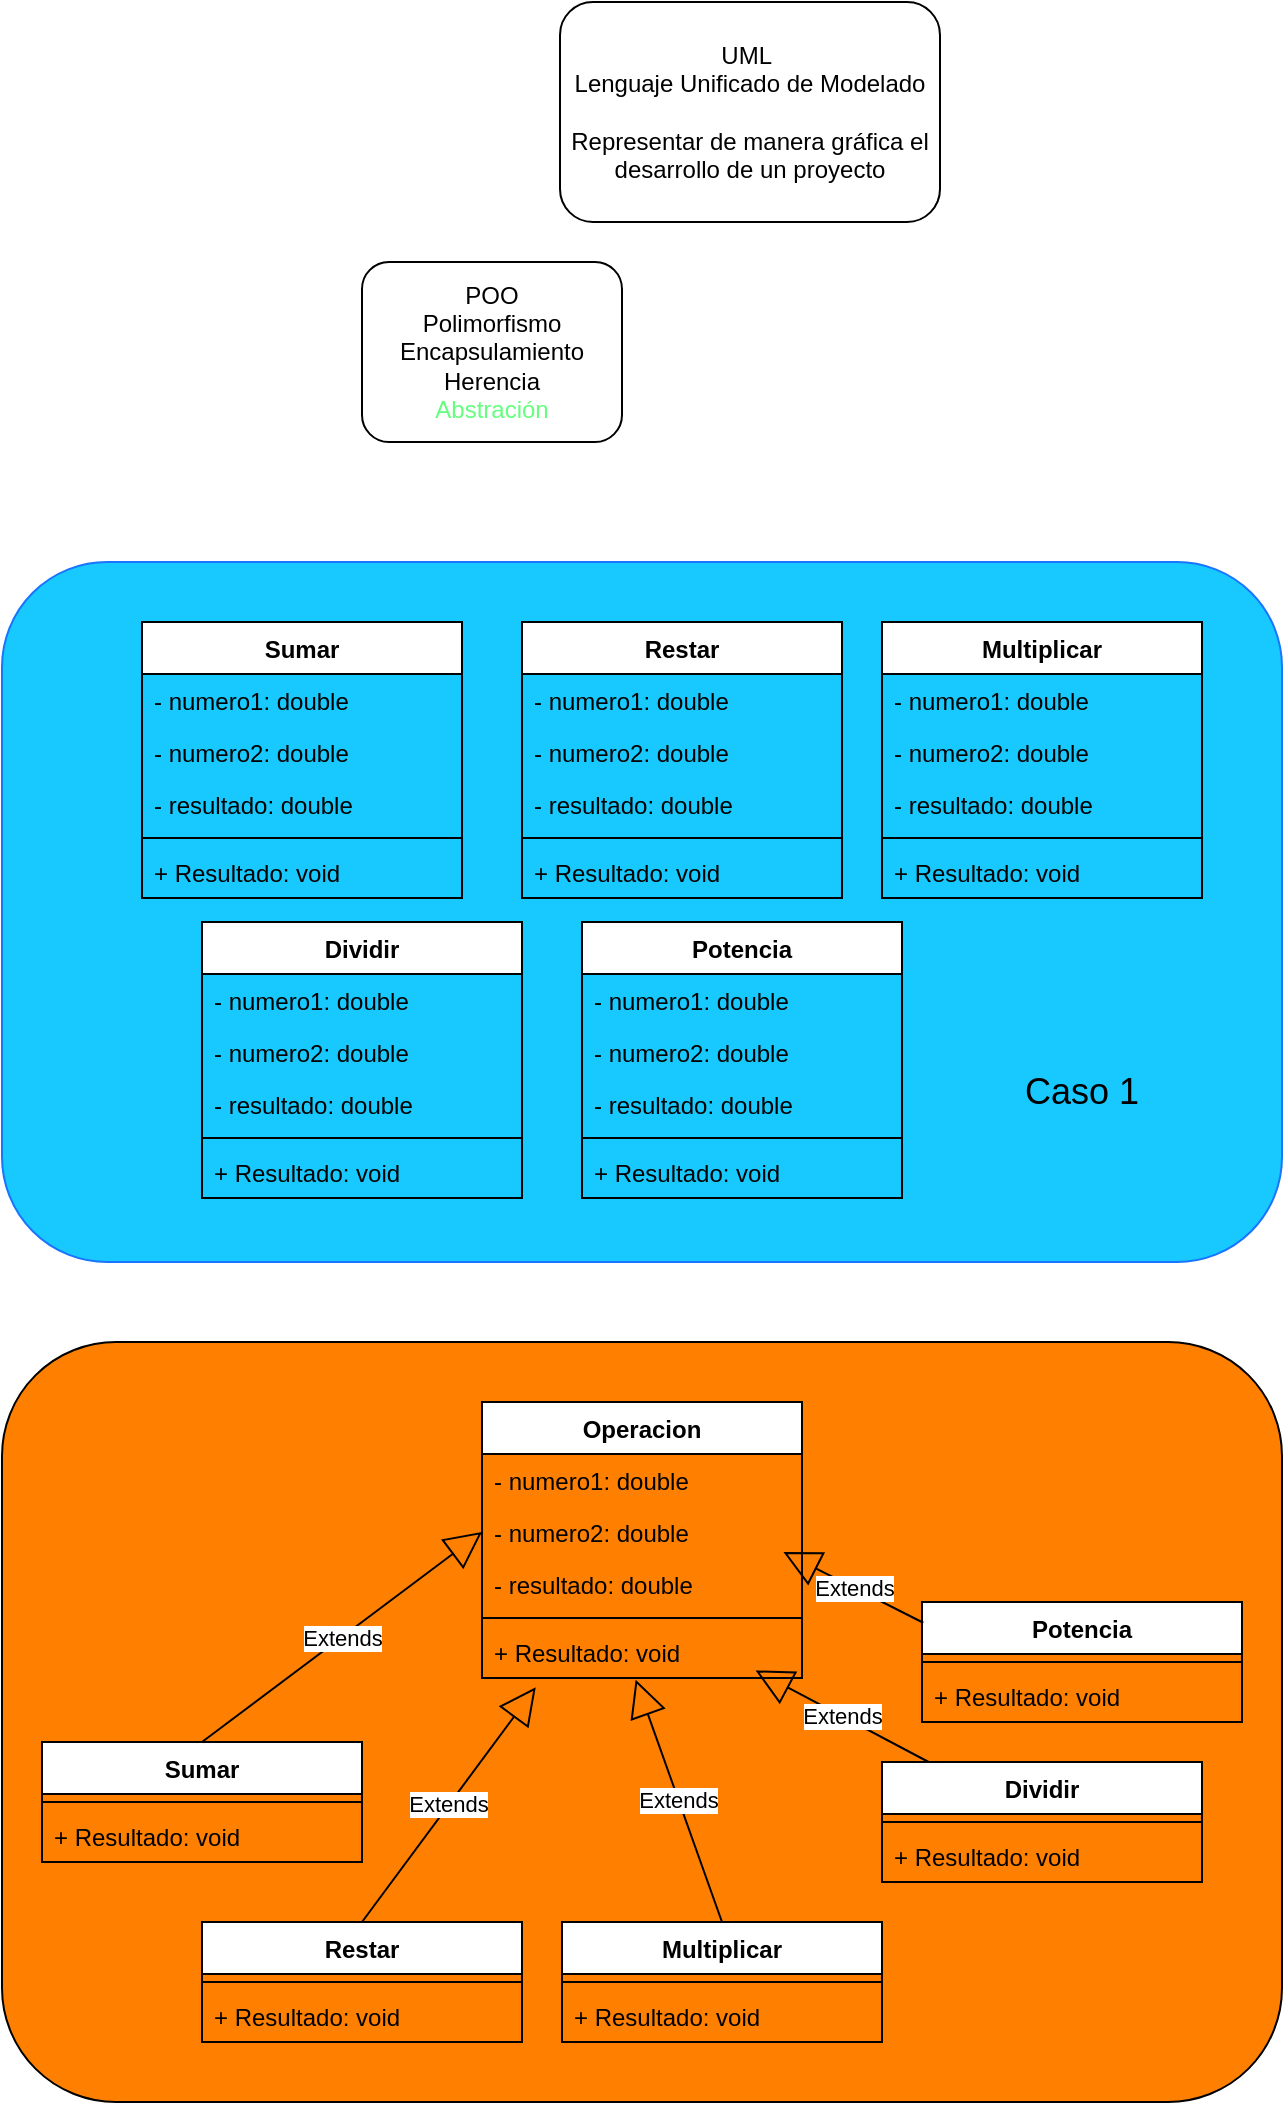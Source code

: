 <mxfile version="21.6.8" type="github">
  <diagram name="Página-1" id="-1EKpozZbWaspsA-guju">
    <mxGraphModel dx="677" dy="375" grid="1" gridSize="10" guides="1" tooltips="1" connect="1" arrows="1" fold="1" page="1" pageScale="1" pageWidth="827" pageHeight="1169" math="0" shadow="0">
      <root>
        <mxCell id="0" />
        <mxCell id="1" parent="0" />
        <mxCell id="lpJh1coxPoc6rbM9icuG-67" value="" style="rounded=1;whiteSpace=wrap;html=1;fillColor=#FF8000;" vertex="1" parent="1">
          <mxGeometry x="40" y="760" width="640" height="380" as="geometry" />
        </mxCell>
        <mxCell id="lpJh1coxPoc6rbM9icuG-35" value="" style="rounded=1;whiteSpace=wrap;html=1;strokeColor=#1975FF;fillColor=#17C9FF;" vertex="1" parent="1">
          <mxGeometry x="40" y="370" width="640" height="350" as="geometry" />
        </mxCell>
        <mxCell id="lpJh1coxPoc6rbM9icuG-2" value="UML&amp;nbsp;&lt;br&gt;Lenguaje Unificado de Modelado&lt;br&gt;&lt;br&gt;Representar de manera gráfica el desarrollo de un proyecto" style="rounded=1;whiteSpace=wrap;html=1;" vertex="1" parent="1">
          <mxGeometry x="319" y="90" width="190" height="110" as="geometry" />
        </mxCell>
        <mxCell id="lpJh1coxPoc6rbM9icuG-3" value="POO&lt;br&gt;Polimorfismo&lt;br&gt;Encapsulamiento&lt;br&gt;Herencia&lt;br&gt;&lt;font color=&quot;#63ff7d&quot;&gt;Abstración&lt;/font&gt;" style="rounded=1;whiteSpace=wrap;html=1;" vertex="1" parent="1">
          <mxGeometry x="220" y="220" width="130" height="90" as="geometry" />
        </mxCell>
        <mxCell id="lpJh1coxPoc6rbM9icuG-5" value="Sumar" style="swimlane;fontStyle=1;align=center;verticalAlign=top;childLayout=stackLayout;horizontal=1;startSize=26;horizontalStack=0;resizeParent=1;resizeParentMax=0;resizeLast=0;collapsible=1;marginBottom=0;whiteSpace=wrap;html=1;" vertex="1" parent="1">
          <mxGeometry x="110" y="400" width="160" height="138" as="geometry" />
        </mxCell>
        <mxCell id="lpJh1coxPoc6rbM9icuG-6" value="- numero1: double" style="text;strokeColor=none;fillColor=none;align=left;verticalAlign=top;spacingLeft=4;spacingRight=4;overflow=hidden;rotatable=0;points=[[0,0.5],[1,0.5]];portConstraint=eastwest;whiteSpace=wrap;html=1;" vertex="1" parent="lpJh1coxPoc6rbM9icuG-5">
          <mxGeometry y="26" width="160" height="26" as="geometry" />
        </mxCell>
        <mxCell id="lpJh1coxPoc6rbM9icuG-9" value="- numero2: double" style="text;strokeColor=none;fillColor=none;align=left;verticalAlign=top;spacingLeft=4;spacingRight=4;overflow=hidden;rotatable=0;points=[[0,0.5],[1,0.5]];portConstraint=eastwest;whiteSpace=wrap;html=1;" vertex="1" parent="lpJh1coxPoc6rbM9icuG-5">
          <mxGeometry y="52" width="160" height="26" as="geometry" />
        </mxCell>
        <mxCell id="lpJh1coxPoc6rbM9icuG-10" value="- resultado: double" style="text;strokeColor=none;fillColor=none;align=left;verticalAlign=top;spacingLeft=4;spacingRight=4;overflow=hidden;rotatable=0;points=[[0,0.5],[1,0.5]];portConstraint=eastwest;whiteSpace=wrap;html=1;" vertex="1" parent="lpJh1coxPoc6rbM9icuG-5">
          <mxGeometry y="78" width="160" height="26" as="geometry" />
        </mxCell>
        <mxCell id="lpJh1coxPoc6rbM9icuG-7" value="" style="line;strokeWidth=1;fillColor=none;align=left;verticalAlign=middle;spacingTop=-1;spacingLeft=3;spacingRight=3;rotatable=0;labelPosition=right;points=[];portConstraint=eastwest;strokeColor=inherit;" vertex="1" parent="lpJh1coxPoc6rbM9icuG-5">
          <mxGeometry y="104" width="160" height="8" as="geometry" />
        </mxCell>
        <mxCell id="lpJh1coxPoc6rbM9icuG-8" value="+ Resultado: void" style="text;strokeColor=none;fillColor=none;align=left;verticalAlign=top;spacingLeft=4;spacingRight=4;overflow=hidden;rotatable=0;points=[[0,0.5],[1,0.5]];portConstraint=eastwest;whiteSpace=wrap;html=1;" vertex="1" parent="lpJh1coxPoc6rbM9icuG-5">
          <mxGeometry y="112" width="160" height="26" as="geometry" />
        </mxCell>
        <mxCell id="lpJh1coxPoc6rbM9icuG-11" value="Restar" style="swimlane;fontStyle=1;align=center;verticalAlign=top;childLayout=stackLayout;horizontal=1;startSize=26;horizontalStack=0;resizeParent=1;resizeParentMax=0;resizeLast=0;collapsible=1;marginBottom=0;whiteSpace=wrap;html=1;" vertex="1" parent="1">
          <mxGeometry x="300" y="400" width="160" height="138" as="geometry" />
        </mxCell>
        <mxCell id="lpJh1coxPoc6rbM9icuG-12" value="- numero1: double" style="text;strokeColor=none;fillColor=none;align=left;verticalAlign=top;spacingLeft=4;spacingRight=4;overflow=hidden;rotatable=0;points=[[0,0.5],[1,0.5]];portConstraint=eastwest;whiteSpace=wrap;html=1;" vertex="1" parent="lpJh1coxPoc6rbM9icuG-11">
          <mxGeometry y="26" width="160" height="26" as="geometry" />
        </mxCell>
        <mxCell id="lpJh1coxPoc6rbM9icuG-13" value="- numero2: double" style="text;strokeColor=none;fillColor=none;align=left;verticalAlign=top;spacingLeft=4;spacingRight=4;overflow=hidden;rotatable=0;points=[[0,0.5],[1,0.5]];portConstraint=eastwest;whiteSpace=wrap;html=1;" vertex="1" parent="lpJh1coxPoc6rbM9icuG-11">
          <mxGeometry y="52" width="160" height="26" as="geometry" />
        </mxCell>
        <mxCell id="lpJh1coxPoc6rbM9icuG-14" value="- resultado: double" style="text;strokeColor=none;fillColor=none;align=left;verticalAlign=top;spacingLeft=4;spacingRight=4;overflow=hidden;rotatable=0;points=[[0,0.5],[1,0.5]];portConstraint=eastwest;whiteSpace=wrap;html=1;" vertex="1" parent="lpJh1coxPoc6rbM9icuG-11">
          <mxGeometry y="78" width="160" height="26" as="geometry" />
        </mxCell>
        <mxCell id="lpJh1coxPoc6rbM9icuG-15" value="" style="line;strokeWidth=1;fillColor=none;align=left;verticalAlign=middle;spacingTop=-1;spacingLeft=3;spacingRight=3;rotatable=0;labelPosition=right;points=[];portConstraint=eastwest;strokeColor=inherit;" vertex="1" parent="lpJh1coxPoc6rbM9icuG-11">
          <mxGeometry y="104" width="160" height="8" as="geometry" />
        </mxCell>
        <mxCell id="lpJh1coxPoc6rbM9icuG-16" value="+ Resultado: void" style="text;strokeColor=none;fillColor=none;align=left;verticalAlign=top;spacingLeft=4;spacingRight=4;overflow=hidden;rotatable=0;points=[[0,0.5],[1,0.5]];portConstraint=eastwest;whiteSpace=wrap;html=1;" vertex="1" parent="lpJh1coxPoc6rbM9icuG-11">
          <mxGeometry y="112" width="160" height="26" as="geometry" />
        </mxCell>
        <mxCell id="lpJh1coxPoc6rbM9icuG-17" value="Multiplicar" style="swimlane;fontStyle=1;align=center;verticalAlign=top;childLayout=stackLayout;horizontal=1;startSize=26;horizontalStack=0;resizeParent=1;resizeParentMax=0;resizeLast=0;collapsible=1;marginBottom=0;whiteSpace=wrap;html=1;" vertex="1" parent="1">
          <mxGeometry x="480" y="400" width="160" height="138" as="geometry" />
        </mxCell>
        <mxCell id="lpJh1coxPoc6rbM9icuG-18" value="- numero1: double" style="text;strokeColor=none;fillColor=none;align=left;verticalAlign=top;spacingLeft=4;spacingRight=4;overflow=hidden;rotatable=0;points=[[0,0.5],[1,0.5]];portConstraint=eastwest;whiteSpace=wrap;html=1;" vertex="1" parent="lpJh1coxPoc6rbM9icuG-17">
          <mxGeometry y="26" width="160" height="26" as="geometry" />
        </mxCell>
        <mxCell id="lpJh1coxPoc6rbM9icuG-19" value="- numero2: double" style="text;strokeColor=none;fillColor=none;align=left;verticalAlign=top;spacingLeft=4;spacingRight=4;overflow=hidden;rotatable=0;points=[[0,0.5],[1,0.5]];portConstraint=eastwest;whiteSpace=wrap;html=1;" vertex="1" parent="lpJh1coxPoc6rbM9icuG-17">
          <mxGeometry y="52" width="160" height="26" as="geometry" />
        </mxCell>
        <mxCell id="lpJh1coxPoc6rbM9icuG-20" value="- resultado: double" style="text;strokeColor=none;fillColor=none;align=left;verticalAlign=top;spacingLeft=4;spacingRight=4;overflow=hidden;rotatable=0;points=[[0,0.5],[1,0.5]];portConstraint=eastwest;whiteSpace=wrap;html=1;" vertex="1" parent="lpJh1coxPoc6rbM9icuG-17">
          <mxGeometry y="78" width="160" height="26" as="geometry" />
        </mxCell>
        <mxCell id="lpJh1coxPoc6rbM9icuG-21" value="" style="line;strokeWidth=1;fillColor=none;align=left;verticalAlign=middle;spacingTop=-1;spacingLeft=3;spacingRight=3;rotatable=0;labelPosition=right;points=[];portConstraint=eastwest;strokeColor=inherit;" vertex="1" parent="lpJh1coxPoc6rbM9icuG-17">
          <mxGeometry y="104" width="160" height="8" as="geometry" />
        </mxCell>
        <mxCell id="lpJh1coxPoc6rbM9icuG-22" value="+ Resultado: void" style="text;strokeColor=none;fillColor=none;align=left;verticalAlign=top;spacingLeft=4;spacingRight=4;overflow=hidden;rotatable=0;points=[[0,0.5],[1,0.5]];portConstraint=eastwest;whiteSpace=wrap;html=1;" vertex="1" parent="lpJh1coxPoc6rbM9icuG-17">
          <mxGeometry y="112" width="160" height="26" as="geometry" />
        </mxCell>
        <mxCell id="lpJh1coxPoc6rbM9icuG-23" value="Dividir" style="swimlane;fontStyle=1;align=center;verticalAlign=top;childLayout=stackLayout;horizontal=1;startSize=26;horizontalStack=0;resizeParent=1;resizeParentMax=0;resizeLast=0;collapsible=1;marginBottom=0;whiteSpace=wrap;html=1;" vertex="1" parent="1">
          <mxGeometry x="140" y="550" width="160" height="138" as="geometry" />
        </mxCell>
        <mxCell id="lpJh1coxPoc6rbM9icuG-24" value="- numero1: double" style="text;strokeColor=none;fillColor=none;align=left;verticalAlign=top;spacingLeft=4;spacingRight=4;overflow=hidden;rotatable=0;points=[[0,0.5],[1,0.5]];portConstraint=eastwest;whiteSpace=wrap;html=1;" vertex="1" parent="lpJh1coxPoc6rbM9icuG-23">
          <mxGeometry y="26" width="160" height="26" as="geometry" />
        </mxCell>
        <mxCell id="lpJh1coxPoc6rbM9icuG-25" value="- numero2: double" style="text;strokeColor=none;fillColor=none;align=left;verticalAlign=top;spacingLeft=4;spacingRight=4;overflow=hidden;rotatable=0;points=[[0,0.5],[1,0.5]];portConstraint=eastwest;whiteSpace=wrap;html=1;" vertex="1" parent="lpJh1coxPoc6rbM9icuG-23">
          <mxGeometry y="52" width="160" height="26" as="geometry" />
        </mxCell>
        <mxCell id="lpJh1coxPoc6rbM9icuG-26" value="- resultado: double" style="text;strokeColor=none;fillColor=none;align=left;verticalAlign=top;spacingLeft=4;spacingRight=4;overflow=hidden;rotatable=0;points=[[0,0.5],[1,0.5]];portConstraint=eastwest;whiteSpace=wrap;html=1;" vertex="1" parent="lpJh1coxPoc6rbM9icuG-23">
          <mxGeometry y="78" width="160" height="26" as="geometry" />
        </mxCell>
        <mxCell id="lpJh1coxPoc6rbM9icuG-27" value="" style="line;strokeWidth=1;fillColor=none;align=left;verticalAlign=middle;spacingTop=-1;spacingLeft=3;spacingRight=3;rotatable=0;labelPosition=right;points=[];portConstraint=eastwest;strokeColor=inherit;" vertex="1" parent="lpJh1coxPoc6rbM9icuG-23">
          <mxGeometry y="104" width="160" height="8" as="geometry" />
        </mxCell>
        <mxCell id="lpJh1coxPoc6rbM9icuG-28" value="+ Resultado: void" style="text;strokeColor=none;fillColor=none;align=left;verticalAlign=top;spacingLeft=4;spacingRight=4;overflow=hidden;rotatable=0;points=[[0,0.5],[1,0.5]];portConstraint=eastwest;whiteSpace=wrap;html=1;" vertex="1" parent="lpJh1coxPoc6rbM9icuG-23">
          <mxGeometry y="112" width="160" height="26" as="geometry" />
        </mxCell>
        <mxCell id="lpJh1coxPoc6rbM9icuG-29" value="Potencia" style="swimlane;fontStyle=1;align=center;verticalAlign=top;childLayout=stackLayout;horizontal=1;startSize=26;horizontalStack=0;resizeParent=1;resizeParentMax=0;resizeLast=0;collapsible=1;marginBottom=0;whiteSpace=wrap;html=1;" vertex="1" parent="1">
          <mxGeometry x="330" y="550" width="160" height="138" as="geometry" />
        </mxCell>
        <mxCell id="lpJh1coxPoc6rbM9icuG-30" value="- numero1: double" style="text;strokeColor=none;fillColor=none;align=left;verticalAlign=top;spacingLeft=4;spacingRight=4;overflow=hidden;rotatable=0;points=[[0,0.5],[1,0.5]];portConstraint=eastwest;whiteSpace=wrap;html=1;" vertex="1" parent="lpJh1coxPoc6rbM9icuG-29">
          <mxGeometry y="26" width="160" height="26" as="geometry" />
        </mxCell>
        <mxCell id="lpJh1coxPoc6rbM9icuG-31" value="- numero2: double" style="text;strokeColor=none;fillColor=none;align=left;verticalAlign=top;spacingLeft=4;spacingRight=4;overflow=hidden;rotatable=0;points=[[0,0.5],[1,0.5]];portConstraint=eastwest;whiteSpace=wrap;html=1;" vertex="1" parent="lpJh1coxPoc6rbM9icuG-29">
          <mxGeometry y="52" width="160" height="26" as="geometry" />
        </mxCell>
        <mxCell id="lpJh1coxPoc6rbM9icuG-32" value="- resultado: double" style="text;strokeColor=none;fillColor=none;align=left;verticalAlign=top;spacingLeft=4;spacingRight=4;overflow=hidden;rotatable=0;points=[[0,0.5],[1,0.5]];portConstraint=eastwest;whiteSpace=wrap;html=1;" vertex="1" parent="lpJh1coxPoc6rbM9icuG-29">
          <mxGeometry y="78" width="160" height="26" as="geometry" />
        </mxCell>
        <mxCell id="lpJh1coxPoc6rbM9icuG-33" value="" style="line;strokeWidth=1;fillColor=none;align=left;verticalAlign=middle;spacingTop=-1;spacingLeft=3;spacingRight=3;rotatable=0;labelPosition=right;points=[];portConstraint=eastwest;strokeColor=inherit;" vertex="1" parent="lpJh1coxPoc6rbM9icuG-29">
          <mxGeometry y="104" width="160" height="8" as="geometry" />
        </mxCell>
        <mxCell id="lpJh1coxPoc6rbM9icuG-34" value="+ Resultado: void" style="text;strokeColor=none;fillColor=none;align=left;verticalAlign=top;spacingLeft=4;spacingRight=4;overflow=hidden;rotatable=0;points=[[0,0.5],[1,0.5]];portConstraint=eastwest;whiteSpace=wrap;html=1;" vertex="1" parent="lpJh1coxPoc6rbM9icuG-29">
          <mxGeometry y="112" width="160" height="26" as="geometry" />
        </mxCell>
        <mxCell id="lpJh1coxPoc6rbM9icuG-36" value="&lt;font style=&quot;font-size: 18px;&quot;&gt;Caso 1&lt;/font&gt;" style="text;html=1;strokeColor=none;fillColor=none;align=center;verticalAlign=middle;whiteSpace=wrap;rounded=0;" vertex="1" parent="1">
          <mxGeometry x="550" y="620" width="60" height="30" as="geometry" />
        </mxCell>
        <mxCell id="lpJh1coxPoc6rbM9icuG-38" value="Operacion" style="swimlane;fontStyle=1;align=center;verticalAlign=top;childLayout=stackLayout;horizontal=1;startSize=26;horizontalStack=0;resizeParent=1;resizeParentMax=0;resizeLast=0;collapsible=1;marginBottom=0;whiteSpace=wrap;html=1;" vertex="1" parent="1">
          <mxGeometry x="280" y="790" width="160" height="138" as="geometry" />
        </mxCell>
        <mxCell id="lpJh1coxPoc6rbM9icuG-39" value="- numero1: double" style="text;strokeColor=none;fillColor=none;align=left;verticalAlign=top;spacingLeft=4;spacingRight=4;overflow=hidden;rotatable=0;points=[[0,0.5],[1,0.5]];portConstraint=eastwest;whiteSpace=wrap;html=1;" vertex="1" parent="lpJh1coxPoc6rbM9icuG-38">
          <mxGeometry y="26" width="160" height="26" as="geometry" />
        </mxCell>
        <mxCell id="lpJh1coxPoc6rbM9icuG-40" value="- numero2: double" style="text;strokeColor=none;fillColor=none;align=left;verticalAlign=top;spacingLeft=4;spacingRight=4;overflow=hidden;rotatable=0;points=[[0,0.5],[1,0.5]];portConstraint=eastwest;whiteSpace=wrap;html=1;" vertex="1" parent="lpJh1coxPoc6rbM9icuG-38">
          <mxGeometry y="52" width="160" height="26" as="geometry" />
        </mxCell>
        <mxCell id="lpJh1coxPoc6rbM9icuG-41" value="- resultado: double" style="text;strokeColor=none;fillColor=none;align=left;verticalAlign=top;spacingLeft=4;spacingRight=4;overflow=hidden;rotatable=0;points=[[0,0.5],[1,0.5]];portConstraint=eastwest;whiteSpace=wrap;html=1;" vertex="1" parent="lpJh1coxPoc6rbM9icuG-38">
          <mxGeometry y="78" width="160" height="26" as="geometry" />
        </mxCell>
        <mxCell id="lpJh1coxPoc6rbM9icuG-42" value="" style="line;strokeWidth=1;fillColor=none;align=left;verticalAlign=middle;spacingTop=-1;spacingLeft=3;spacingRight=3;rotatable=0;labelPosition=right;points=[];portConstraint=eastwest;strokeColor=inherit;" vertex="1" parent="lpJh1coxPoc6rbM9icuG-38">
          <mxGeometry y="104" width="160" height="8" as="geometry" />
        </mxCell>
        <mxCell id="lpJh1coxPoc6rbM9icuG-43" value="+ Resultado: void" style="text;strokeColor=none;fillColor=none;align=left;verticalAlign=top;spacingLeft=4;spacingRight=4;overflow=hidden;rotatable=0;points=[[0,0.5],[1,0.5]];portConstraint=eastwest;whiteSpace=wrap;html=1;" vertex="1" parent="lpJh1coxPoc6rbM9icuG-38">
          <mxGeometry y="112" width="160" height="26" as="geometry" />
        </mxCell>
        <mxCell id="lpJh1coxPoc6rbM9icuG-44" value="Sumar" style="swimlane;fontStyle=1;align=center;verticalAlign=top;childLayout=stackLayout;horizontal=1;startSize=26;horizontalStack=0;resizeParent=1;resizeParentMax=0;resizeLast=0;collapsible=1;marginBottom=0;whiteSpace=wrap;html=1;" vertex="1" parent="1">
          <mxGeometry x="60" y="960" width="160" height="60" as="geometry" />
        </mxCell>
        <mxCell id="lpJh1coxPoc6rbM9icuG-48" value="" style="line;strokeWidth=1;fillColor=none;align=left;verticalAlign=middle;spacingTop=-1;spacingLeft=3;spacingRight=3;rotatable=0;labelPosition=right;points=[];portConstraint=eastwest;strokeColor=inherit;" vertex="1" parent="lpJh1coxPoc6rbM9icuG-44">
          <mxGeometry y="26" width="160" height="8" as="geometry" />
        </mxCell>
        <mxCell id="lpJh1coxPoc6rbM9icuG-49" value="+ Resultado: void" style="text;strokeColor=none;fillColor=none;align=left;verticalAlign=top;spacingLeft=4;spacingRight=4;overflow=hidden;rotatable=0;points=[[0,0.5],[1,0.5]];portConstraint=eastwest;whiteSpace=wrap;html=1;" vertex="1" parent="lpJh1coxPoc6rbM9icuG-44">
          <mxGeometry y="34" width="160" height="26" as="geometry" />
        </mxCell>
        <mxCell id="lpJh1coxPoc6rbM9icuG-50" value="Extends" style="endArrow=block;endSize=16;endFill=0;html=1;rounded=0;entryX=0;entryY=0.5;entryDx=0;entryDy=0;exitX=0.5;exitY=0;exitDx=0;exitDy=0;" edge="1" parent="1" source="lpJh1coxPoc6rbM9icuG-44" target="lpJh1coxPoc6rbM9icuG-40">
          <mxGeometry width="160" relative="1" as="geometry">
            <mxPoint x="280" y="930" as="sourcePoint" />
            <mxPoint x="440" y="930" as="targetPoint" />
          </mxGeometry>
        </mxCell>
        <mxCell id="lpJh1coxPoc6rbM9icuG-51" value="Restar" style="swimlane;fontStyle=1;align=center;verticalAlign=top;childLayout=stackLayout;horizontal=1;startSize=26;horizontalStack=0;resizeParent=1;resizeParentMax=0;resizeLast=0;collapsible=1;marginBottom=0;whiteSpace=wrap;html=1;" vertex="1" parent="1">
          <mxGeometry x="140" y="1050" width="160" height="60" as="geometry" />
        </mxCell>
        <mxCell id="lpJh1coxPoc6rbM9icuG-52" value="" style="line;strokeWidth=1;fillColor=none;align=left;verticalAlign=middle;spacingTop=-1;spacingLeft=3;spacingRight=3;rotatable=0;labelPosition=right;points=[];portConstraint=eastwest;strokeColor=inherit;" vertex="1" parent="lpJh1coxPoc6rbM9icuG-51">
          <mxGeometry y="26" width="160" height="8" as="geometry" />
        </mxCell>
        <mxCell id="lpJh1coxPoc6rbM9icuG-53" value="+ Resultado: void" style="text;strokeColor=none;fillColor=none;align=left;verticalAlign=top;spacingLeft=4;spacingRight=4;overflow=hidden;rotatable=0;points=[[0,0.5],[1,0.5]];portConstraint=eastwest;whiteSpace=wrap;html=1;" vertex="1" parent="lpJh1coxPoc6rbM9icuG-51">
          <mxGeometry y="34" width="160" height="26" as="geometry" />
        </mxCell>
        <mxCell id="lpJh1coxPoc6rbM9icuG-54" value="Extends" style="endArrow=block;endSize=16;endFill=0;html=1;rounded=0;exitX=0.5;exitY=0;exitDx=0;exitDy=0;entryX=0.168;entryY=1.18;entryDx=0;entryDy=0;entryPerimeter=0;" edge="1" parent="1" source="lpJh1coxPoc6rbM9icuG-51" target="lpJh1coxPoc6rbM9icuG-43">
          <mxGeometry width="160" relative="1" as="geometry">
            <mxPoint x="280" y="970" as="sourcePoint" />
            <mxPoint x="440" y="970" as="targetPoint" />
          </mxGeometry>
        </mxCell>
        <mxCell id="lpJh1coxPoc6rbM9icuG-55" value="Multiplicar" style="swimlane;fontStyle=1;align=center;verticalAlign=top;childLayout=stackLayout;horizontal=1;startSize=26;horizontalStack=0;resizeParent=1;resizeParentMax=0;resizeLast=0;collapsible=1;marginBottom=0;whiteSpace=wrap;html=1;" vertex="1" parent="1">
          <mxGeometry x="320" y="1050" width="160" height="60" as="geometry" />
        </mxCell>
        <mxCell id="lpJh1coxPoc6rbM9icuG-56" value="" style="line;strokeWidth=1;fillColor=none;align=left;verticalAlign=middle;spacingTop=-1;spacingLeft=3;spacingRight=3;rotatable=0;labelPosition=right;points=[];portConstraint=eastwest;strokeColor=inherit;" vertex="1" parent="lpJh1coxPoc6rbM9icuG-55">
          <mxGeometry y="26" width="160" height="8" as="geometry" />
        </mxCell>
        <mxCell id="lpJh1coxPoc6rbM9icuG-57" value="+ Resultado: void" style="text;strokeColor=none;fillColor=none;align=left;verticalAlign=top;spacingLeft=4;spacingRight=4;overflow=hidden;rotatable=0;points=[[0,0.5],[1,0.5]];portConstraint=eastwest;whiteSpace=wrap;html=1;" vertex="1" parent="lpJh1coxPoc6rbM9icuG-55">
          <mxGeometry y="34" width="160" height="26" as="geometry" />
        </mxCell>
        <mxCell id="lpJh1coxPoc6rbM9icuG-58" value="Extends" style="endArrow=block;endSize=16;endFill=0;html=1;rounded=0;exitX=0.5;exitY=0;exitDx=0;exitDy=0;entryX=0.48;entryY=1.033;entryDx=0;entryDy=0;entryPerimeter=0;" edge="1" parent="1" source="lpJh1coxPoc6rbM9icuG-55" target="lpJh1coxPoc6rbM9icuG-43">
          <mxGeometry width="160" relative="1" as="geometry">
            <mxPoint x="280" y="970" as="sourcePoint" />
            <mxPoint x="440" y="970" as="targetPoint" />
          </mxGeometry>
        </mxCell>
        <mxCell id="lpJh1coxPoc6rbM9icuG-59" value="Dividir" style="swimlane;fontStyle=1;align=center;verticalAlign=top;childLayout=stackLayout;horizontal=1;startSize=26;horizontalStack=0;resizeParent=1;resizeParentMax=0;resizeLast=0;collapsible=1;marginBottom=0;whiteSpace=wrap;html=1;" vertex="1" parent="1">
          <mxGeometry x="480" y="970" width="160" height="60" as="geometry" />
        </mxCell>
        <mxCell id="lpJh1coxPoc6rbM9icuG-60" value="" style="line;strokeWidth=1;fillColor=none;align=left;verticalAlign=middle;spacingTop=-1;spacingLeft=3;spacingRight=3;rotatable=0;labelPosition=right;points=[];portConstraint=eastwest;strokeColor=inherit;" vertex="1" parent="lpJh1coxPoc6rbM9icuG-59">
          <mxGeometry y="26" width="160" height="8" as="geometry" />
        </mxCell>
        <mxCell id="lpJh1coxPoc6rbM9icuG-61" value="+ Resultado: void" style="text;strokeColor=none;fillColor=none;align=left;verticalAlign=top;spacingLeft=4;spacingRight=4;overflow=hidden;rotatable=0;points=[[0,0.5],[1,0.5]];portConstraint=eastwest;whiteSpace=wrap;html=1;" vertex="1" parent="lpJh1coxPoc6rbM9icuG-59">
          <mxGeometry y="34" width="160" height="26" as="geometry" />
        </mxCell>
        <mxCell id="lpJh1coxPoc6rbM9icuG-62" value="Extends" style="endArrow=block;endSize=16;endFill=0;html=1;rounded=0;entryX=0.855;entryY=0.855;entryDx=0;entryDy=0;entryPerimeter=0;" edge="1" parent="1" source="lpJh1coxPoc6rbM9icuG-59" target="lpJh1coxPoc6rbM9icuG-43">
          <mxGeometry width="160" relative="1" as="geometry">
            <mxPoint x="280" y="970" as="sourcePoint" />
            <mxPoint x="440" y="970" as="targetPoint" />
          </mxGeometry>
        </mxCell>
        <mxCell id="lpJh1coxPoc6rbM9icuG-63" value="Potencia" style="swimlane;fontStyle=1;align=center;verticalAlign=top;childLayout=stackLayout;horizontal=1;startSize=26;horizontalStack=0;resizeParent=1;resizeParentMax=0;resizeLast=0;collapsible=1;marginBottom=0;whiteSpace=wrap;html=1;" vertex="1" parent="1">
          <mxGeometry x="500" y="890" width="160" height="60" as="geometry" />
        </mxCell>
        <mxCell id="lpJh1coxPoc6rbM9icuG-64" value="" style="line;strokeWidth=1;fillColor=none;align=left;verticalAlign=middle;spacingTop=-1;spacingLeft=3;spacingRight=3;rotatable=0;labelPosition=right;points=[];portConstraint=eastwest;strokeColor=inherit;" vertex="1" parent="lpJh1coxPoc6rbM9icuG-63">
          <mxGeometry y="26" width="160" height="8" as="geometry" />
        </mxCell>
        <mxCell id="lpJh1coxPoc6rbM9icuG-65" value="+ Resultado: void" style="text;strokeColor=none;fillColor=none;align=left;verticalAlign=top;spacingLeft=4;spacingRight=4;overflow=hidden;rotatable=0;points=[[0,0.5],[1,0.5]];portConstraint=eastwest;whiteSpace=wrap;html=1;" vertex="1" parent="lpJh1coxPoc6rbM9icuG-63">
          <mxGeometry y="34" width="160" height="26" as="geometry" />
        </mxCell>
        <mxCell id="lpJh1coxPoc6rbM9icuG-66" value="Extends" style="endArrow=block;endSize=16;endFill=0;html=1;rounded=0;exitX=0.004;exitY=0.173;exitDx=0;exitDy=0;exitPerimeter=0;entryX=0.942;entryY=-0.115;entryDx=0;entryDy=0;entryPerimeter=0;" edge="1" parent="1" source="lpJh1coxPoc6rbM9icuG-63" target="lpJh1coxPoc6rbM9icuG-41">
          <mxGeometry width="160" relative="1" as="geometry">
            <mxPoint x="280" y="970" as="sourcePoint" />
            <mxPoint x="440" y="970" as="targetPoint" />
          </mxGeometry>
        </mxCell>
      </root>
    </mxGraphModel>
  </diagram>
</mxfile>
